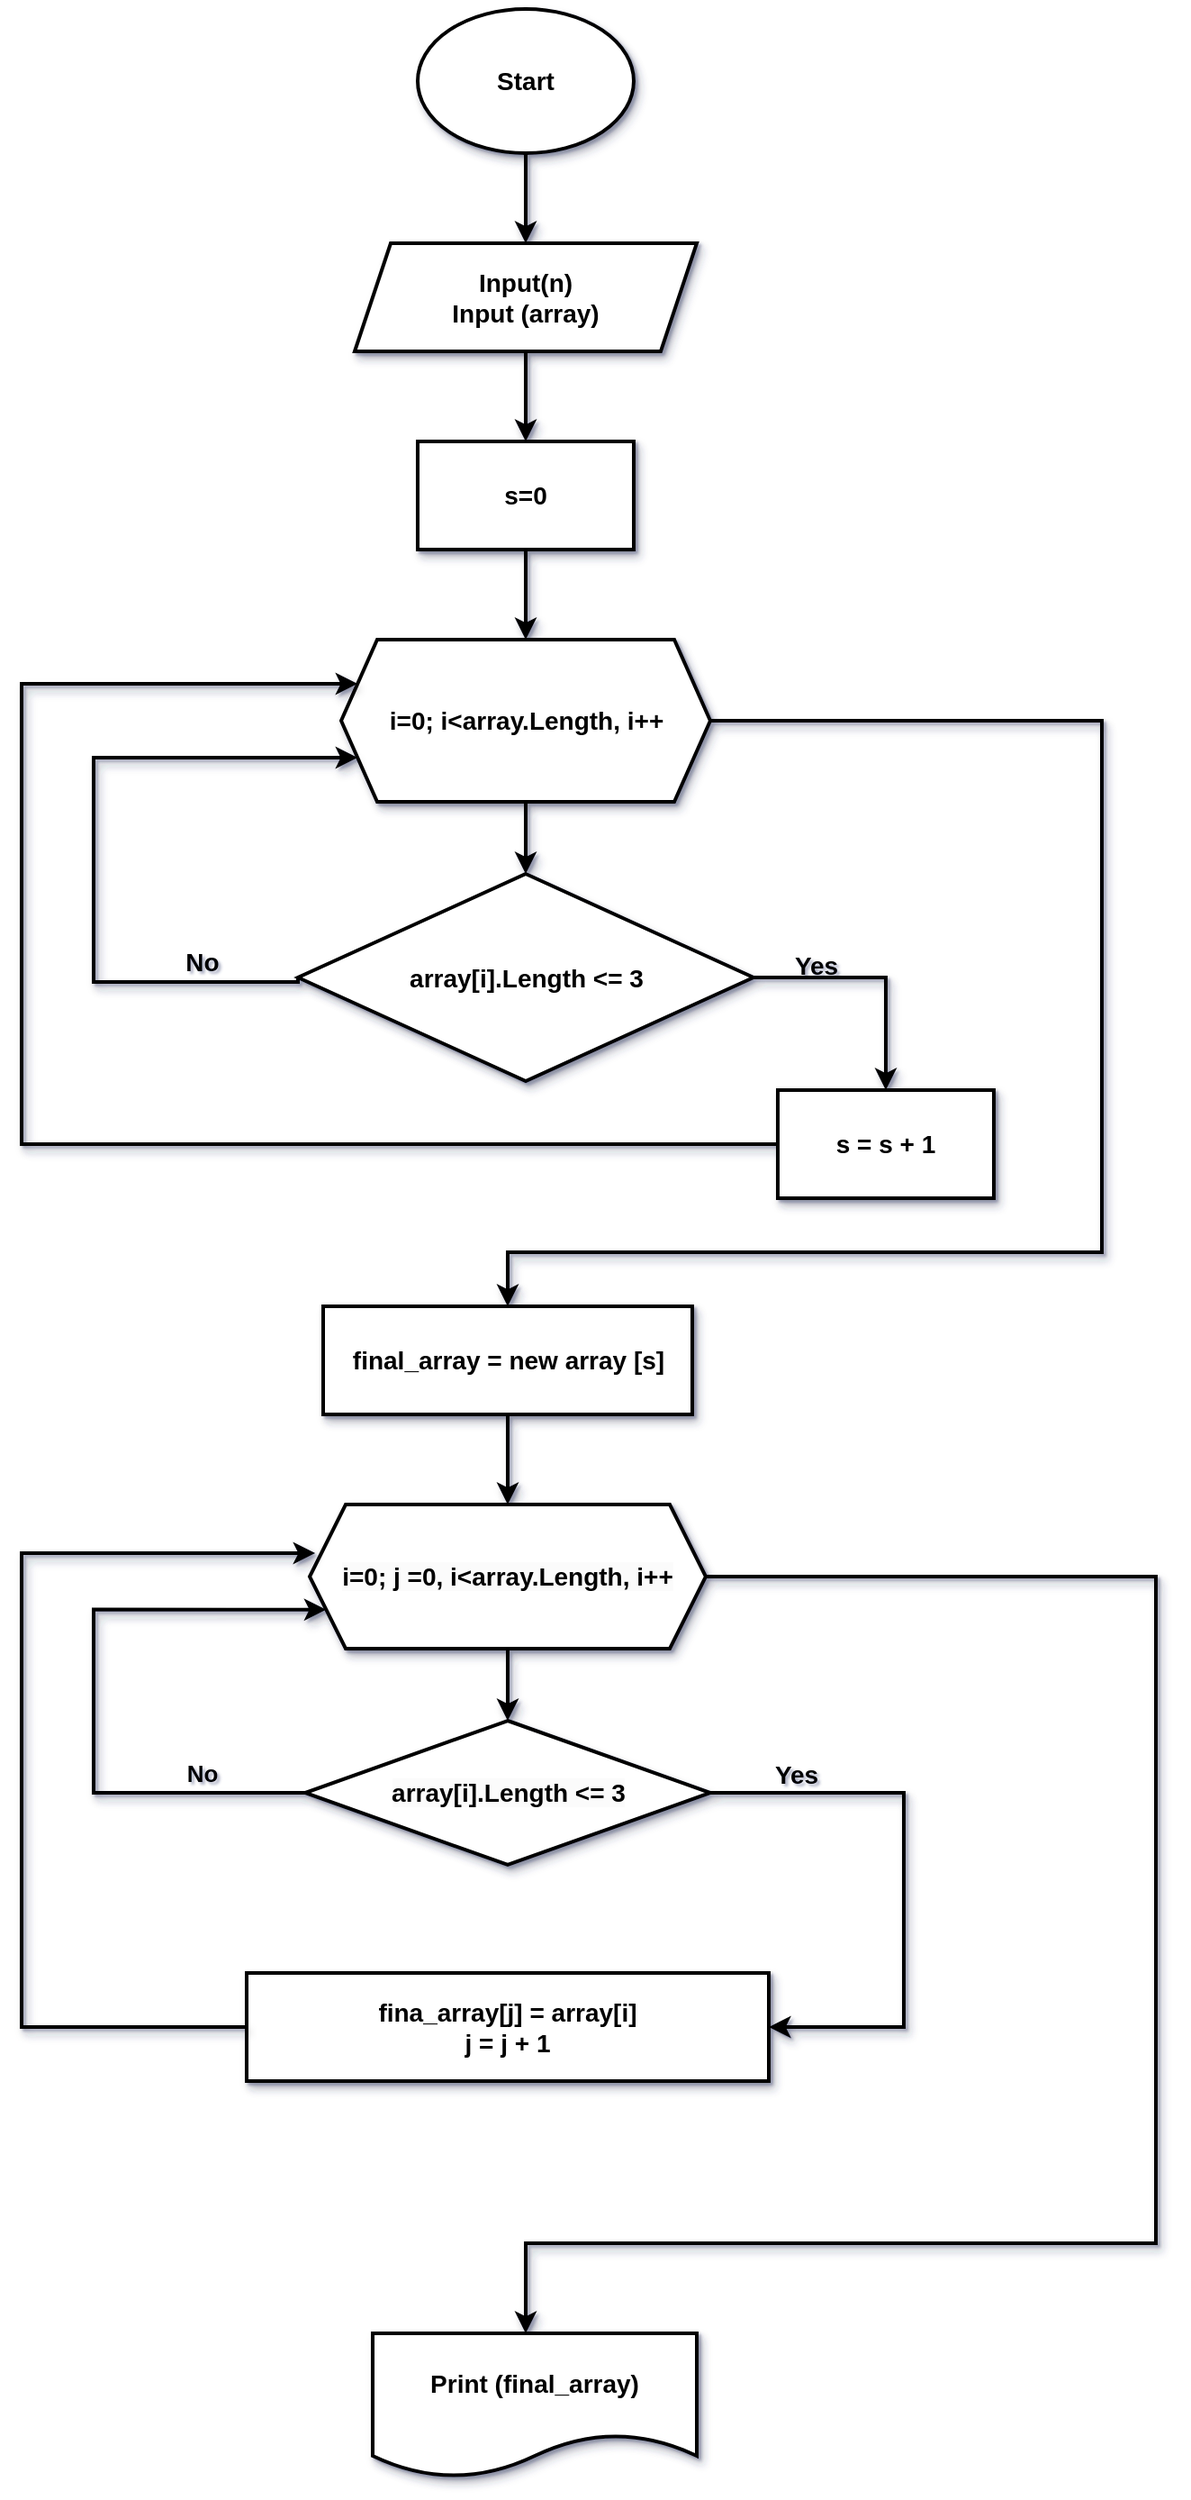 <mxfile version="24.2.5" type="github">
  <diagram id="C5RBs43oDa-KdzZeNtuy" name="Page-1">
    <mxGraphModel dx="1380" dy="749" grid="1" gridSize="10" guides="1" tooltips="1" connect="1" arrows="1" fold="1" page="1" pageScale="1" pageWidth="827" pageHeight="1169" background="none" math="0" shadow="1">
      <root>
        <mxCell id="WIyWlLk6GJQsqaUBKTNV-0" />
        <mxCell id="WIyWlLk6GJQsqaUBKTNV-1" parent="WIyWlLk6GJQsqaUBKTNV-0" />
        <mxCell id="L28LVKQezSPmxj77LQ7G-22" value="&lt;blockquote style=&quot;margin: 0 0 0 40px; border: none; padding: 0px;&quot;&gt;&lt;/blockquote&gt;&lt;div style=&quot;line-height: 140%; font-size: 13px;&quot;&gt;&lt;font style=&quot;font-size: 13px;&quot;&gt;&lt;br&gt;&lt;/font&gt;&lt;/div&gt;&lt;span style=&quot;orphans: 2; text-indent: 0px; widows: 2; text-decoration-thickness: initial; text-decoration-style: initial; text-decoration-color: initial; float: none; display: inline !important; font-size: 13px;&quot;&gt;&lt;div style=&quot;line-height: 140%;&quot;&gt;&lt;font style=&quot;font-size: 13px;&quot;&gt;No&lt;/font&gt;&lt;/div&gt;&lt;/span&gt;" style="edgeStyle=orthogonalEdgeStyle;rounded=0;orthogonalLoop=1;jettySize=auto;html=1;entryX=0;entryY=0.75;entryDx=0;entryDy=0;strokeWidth=2;shadow=1;horizontal=1;verticalAlign=middle;fontSize=14;fontStyle=1;labelBackgroundColor=none;" parent="WIyWlLk6GJQsqaUBKTNV-1" source="L28LVKQezSPmxj77LQ7G-20" target="L28LVKQezSPmxj77LQ7G-18" edge="1">
          <mxGeometry x="-0.67" y="-20" relative="1" as="geometry">
            <Array as="points">
              <mxPoint x="160" y="1030" />
              <mxPoint x="160" y="928" />
            </Array>
            <mxPoint as="offset" />
          </mxGeometry>
        </mxCell>
        <mxCell id="L28LVKQezSPmxj77LQ7G-15" style="edgeStyle=orthogonalEdgeStyle;rounded=0;orthogonalLoop=1;jettySize=auto;html=1;strokeWidth=2;fontSize=14;fontStyle=1;labelBorderColor=none;fontFamily=Helvetica;shadow=1;" parent="WIyWlLk6GJQsqaUBKTNV-1" source="L28LVKQezSPmxj77LQ7G-0" target="L28LVKQezSPmxj77LQ7G-1" edge="1">
          <mxGeometry relative="1" as="geometry" />
        </mxCell>
        <mxCell id="L28LVKQezSPmxj77LQ7G-0" value="Start" style="ellipse;whiteSpace=wrap;html=1;strokeWidth=2;fontSize=14;fontStyle=1;labelBorderColor=none;fontFamily=Helvetica;shadow=1;" parent="WIyWlLk6GJQsqaUBKTNV-1" vertex="1">
          <mxGeometry x="340" y="40" width="120" height="80" as="geometry" />
        </mxCell>
        <mxCell id="L28LVKQezSPmxj77LQ7G-16" style="edgeStyle=orthogonalEdgeStyle;rounded=0;orthogonalLoop=1;jettySize=auto;html=1;strokeWidth=2;fontSize=14;fontStyle=1;labelBorderColor=none;fontFamily=Helvetica;shadow=1;" parent="WIyWlLk6GJQsqaUBKTNV-1" source="L28LVKQezSPmxj77LQ7G-1" target="L28LVKQezSPmxj77LQ7G-4" edge="1">
          <mxGeometry relative="1" as="geometry" />
        </mxCell>
        <mxCell id="L28LVKQezSPmxj77LQ7G-1" value="Input(n)&lt;div style=&quot;font-size: 14px;&quot;&gt;Input (array)&lt;/div&gt;" style="shape=parallelogram;perimeter=parallelogramPerimeter;whiteSpace=wrap;html=1;fixedSize=1;strokeWidth=2;fontSize=14;fontStyle=1;labelBorderColor=none;fontFamily=Helvetica;shadow=1;" parent="WIyWlLk6GJQsqaUBKTNV-1" vertex="1">
          <mxGeometry x="305" y="170" width="190" height="60" as="geometry" />
        </mxCell>
        <mxCell id="L28LVKQezSPmxj77LQ7G-17" style="edgeStyle=orthogonalEdgeStyle;rounded=0;orthogonalLoop=1;jettySize=auto;html=1;strokeWidth=2;fontSize=14;fontStyle=1;labelBorderColor=none;fontFamily=Helvetica;shadow=1;" parent="WIyWlLk6GJQsqaUBKTNV-1" source="L28LVKQezSPmxj77LQ7G-4" target="L28LVKQezSPmxj77LQ7G-5" edge="1">
          <mxGeometry relative="1" as="geometry" />
        </mxCell>
        <mxCell id="L28LVKQezSPmxj77LQ7G-4" value="s=0" style="rounded=0;whiteSpace=wrap;html=1;strokeWidth=2;fontSize=14;fontStyle=1;labelBorderColor=none;fontFamily=Helvetica;shadow=1;" parent="WIyWlLk6GJQsqaUBKTNV-1" vertex="1">
          <mxGeometry x="340" y="280" width="120" height="60" as="geometry" />
        </mxCell>
        <mxCell id="L28LVKQezSPmxj77LQ7G-9" value="" style="edgeStyle=orthogonalEdgeStyle;rounded=0;orthogonalLoop=1;jettySize=auto;html=1;entryX=0.5;entryY=0;entryDx=0;entryDy=0;strokeWidth=2;fontSize=14;fontStyle=1;labelBorderColor=none;fontFamily=Helvetica;shadow=1;" parent="WIyWlLk6GJQsqaUBKTNV-1" source="L28LVKQezSPmxj77LQ7G-5" target="L28LVKQezSPmxj77LQ7G-7" edge="1">
          <mxGeometry y="30" relative="1" as="geometry">
            <Array as="points">
              <mxPoint x="400" y="500" />
              <mxPoint x="400" y="500" />
            </Array>
            <mxPoint as="offset" />
          </mxGeometry>
        </mxCell>
        <mxCell id="L28LVKQezSPmxj77LQ7G-13" value="" style="edgeStyle=orthogonalEdgeStyle;rounded=0;orthogonalLoop=1;jettySize=auto;html=1;strokeWidth=2;shadow=1;fontSize=14;fontStyle=1" parent="WIyWlLk6GJQsqaUBKTNV-1" source="L28LVKQezSPmxj77LQ7G-5" target="L28LVKQezSPmxj77LQ7G-14" edge="1">
          <mxGeometry x="-0.754" relative="1" as="geometry">
            <mxPoint x="520" y="880" as="targetPoint" />
            <Array as="points">
              <mxPoint x="720" y="435" />
              <mxPoint x="720" y="730" />
              <mxPoint x="390" y="730" />
            </Array>
            <mxPoint x="1" as="offset" />
          </mxGeometry>
        </mxCell>
        <mxCell id="L28LVKQezSPmxj77LQ7G-5" value="i=0; i&amp;lt;array.Length, i++" style="shape=hexagon;perimeter=hexagonPerimeter2;whiteSpace=wrap;html=1;fixedSize=1;strokeWidth=2;fontSize=14;fontStyle=1;labelBorderColor=none;fontFamily=Helvetica;shadow=1;" parent="WIyWlLk6GJQsqaUBKTNV-1" vertex="1">
          <mxGeometry x="297.5" y="390" width="205" height="90" as="geometry" />
        </mxCell>
        <mxCell id="L28LVKQezSPmxj77LQ7G-8" value="&lt;div&gt;&lt;br&gt;&lt;/div&gt;&lt;div&gt;No&lt;br&gt;&lt;/div&gt;" style="edgeStyle=orthogonalEdgeStyle;rounded=0;orthogonalLoop=1;jettySize=auto;html=1;entryX=0;entryY=0.75;entryDx=0;entryDy=0;exitX=0;exitY=0.5;exitDx=0;exitDy=0;strokeWidth=2;shadow=1;fontSize=14;fontStyle=1;labelBackgroundColor=none;" parent="WIyWlLk6GJQsqaUBKTNV-1" source="L28LVKQezSPmxj77LQ7G-7" target="L28LVKQezSPmxj77LQ7G-5" edge="1">
          <mxGeometry x="-0.711" y="-20" relative="1" as="geometry">
            <Array as="points">
              <mxPoint x="274" y="580" />
              <mxPoint x="160" y="580" />
              <mxPoint x="160" y="455" />
            </Array>
            <mxPoint as="offset" />
          </mxGeometry>
        </mxCell>
        <mxCell id="L28LVKQezSPmxj77LQ7G-11" value="Yes" style="edgeStyle=orthogonalEdgeStyle;rounded=0;orthogonalLoop=1;jettySize=auto;html=1;exitX=1;exitY=0.5;exitDx=0;exitDy=0;strokeWidth=2;fontSize=14;fontStyle=1;labelBorderColor=none;fontFamily=Helvetica;shadow=1;labelBackgroundColor=none;" parent="WIyWlLk6GJQsqaUBKTNV-1" source="L28LVKQezSPmxj77LQ7G-7" target="L28LVKQezSPmxj77LQ7G-10" edge="1">
          <mxGeometry x="-0.507" y="8" relative="1" as="geometry">
            <mxPoint x="1" y="1" as="offset" />
          </mxGeometry>
        </mxCell>
        <mxCell id="L28LVKQezSPmxj77LQ7G-7" value="array[i].Length &amp;lt;= 3" style="rhombus;whiteSpace=wrap;html=1;strokeWidth=2;fontSize=14;fontStyle=1;labelBorderColor=none;fontFamily=Helvetica;shadow=1;" parent="WIyWlLk6GJQsqaUBKTNV-1" vertex="1">
          <mxGeometry x="273.5" y="520" width="253" height="115" as="geometry" />
        </mxCell>
        <mxCell id="L28LVKQezSPmxj77LQ7G-12" style="edgeStyle=orthogonalEdgeStyle;rounded=0;orthogonalLoop=1;jettySize=auto;html=1;exitX=0;exitY=0.5;exitDx=0;exitDy=0;entryX=0;entryY=0.25;entryDx=0;entryDy=0;strokeWidth=2;shadow=1;" parent="WIyWlLk6GJQsqaUBKTNV-1" source="L28LVKQezSPmxj77LQ7G-10" target="L28LVKQezSPmxj77LQ7G-5" edge="1">
          <mxGeometry relative="1" as="geometry">
            <mxPoint x="100" y="450" as="targetPoint" />
            <mxPoint x="130" y="792.5" as="sourcePoint" />
            <Array as="points">
              <mxPoint x="120" y="670" />
              <mxPoint x="120" y="415" />
            </Array>
          </mxGeometry>
        </mxCell>
        <mxCell id="L28LVKQezSPmxj77LQ7G-10" value="s = s + 1" style="whiteSpace=wrap;html=1;fontSize=14;fontStyle=1;strokeWidth=2;shadow=1;" parent="WIyWlLk6GJQsqaUBKTNV-1" vertex="1">
          <mxGeometry x="540" y="640" width="120" height="60" as="geometry" />
        </mxCell>
        <mxCell id="L28LVKQezSPmxj77LQ7G-19" style="edgeStyle=orthogonalEdgeStyle;rounded=0;orthogonalLoop=1;jettySize=auto;html=1;entryX=0.5;entryY=0;entryDx=0;entryDy=0;strokeWidth=2;fontSize=14;fontStyle=1;labelBorderColor=none;fontFamily=Helvetica;shadow=1;" parent="WIyWlLk6GJQsqaUBKTNV-1" source="L28LVKQezSPmxj77LQ7G-14" target="L28LVKQezSPmxj77LQ7G-18" edge="1">
          <mxGeometry relative="1" as="geometry" />
        </mxCell>
        <mxCell id="L28LVKQezSPmxj77LQ7G-14" value="final_array = new array [s]" style="rounded=0;whiteSpace=wrap;html=1;strokeWidth=2;fontSize=14;fontStyle=1;labelBorderColor=none;fontFamily=Helvetica;shadow=1;" parent="WIyWlLk6GJQsqaUBKTNV-1" vertex="1">
          <mxGeometry x="287.5" y="760" width="205" height="60" as="geometry" />
        </mxCell>
        <mxCell id="L28LVKQezSPmxj77LQ7G-21" value="&lt;div&gt;&lt;br&gt;&lt;/div&gt;" style="edgeStyle=orthogonalEdgeStyle;rounded=0;orthogonalLoop=1;jettySize=auto;html=1;entryX=0.5;entryY=0;entryDx=0;entryDy=0;strokeWidth=2;fontSize=14;fontStyle=1;labelBorderColor=none;fontFamily=Helvetica;shadow=1;" parent="WIyWlLk6GJQsqaUBKTNV-1" source="L28LVKQezSPmxj77LQ7G-18" target="L28LVKQezSPmxj77LQ7G-20" edge="1">
          <mxGeometry x="0.5" y="20" relative="1" as="geometry">
            <mxPoint as="offset" />
          </mxGeometry>
        </mxCell>
        <mxCell id="L28LVKQezSPmxj77LQ7G-26" value="" style="edgeStyle=orthogonalEdgeStyle;rounded=0;orthogonalLoop=1;jettySize=auto;html=1;strokeWidth=2;shadow=1;fontSize=14;fontStyle=1" parent="WIyWlLk6GJQsqaUBKTNV-1" source="L28LVKQezSPmxj77LQ7G-18" target="L28LVKQezSPmxj77LQ7G-27" edge="1">
          <mxGeometry x="-0.745" relative="1" as="geometry">
            <mxPoint x="740" y="1240" as="targetPoint" />
            <Array as="points">
              <mxPoint x="750" y="910" />
              <mxPoint x="750" y="1280" />
              <mxPoint x="400" y="1280" />
            </Array>
            <mxPoint as="offset" />
          </mxGeometry>
        </mxCell>
        <mxCell id="L28LVKQezSPmxj77LQ7G-18" value="&lt;br style=&quot;font-size: 14px;&quot;&gt;&lt;span style=&quot;color: rgb(0, 0, 0); font-size: 14px; font-style: normal; font-variant-ligatures: normal; font-variant-caps: normal; letter-spacing: normal; orphans: 2; text-align: center; text-indent: 0px; text-transform: none; widows: 2; word-spacing: 0px; -webkit-text-stroke-width: 0px; white-space: normal; background-color: rgb(251, 251, 251); text-decoration-thickness: initial; text-decoration-style: initial; text-decoration-color: initial; float: none; display: inline !important;&quot;&gt;i=0; j =0, i&amp;lt;array.Length, i++&lt;/span&gt;&lt;div style=&quot;font-size: 14px;&quot;&gt;&lt;br style=&quot;font-size: 14px;&quot;&gt;&lt;/div&gt;" style="shape=hexagon;perimeter=hexagonPerimeter2;whiteSpace=wrap;html=1;fixedSize=1;strokeWidth=2;fontSize=14;fontStyle=1;labelBorderColor=none;fontFamily=Helvetica;shadow=1;" parent="WIyWlLk6GJQsqaUBKTNV-1" vertex="1">
          <mxGeometry x="280" y="870" width="220" height="80" as="geometry" />
        </mxCell>
        <mxCell id="L28LVKQezSPmxj77LQ7G-23" value="&lt;br&gt;&lt;span style=&quot;color: rgb(0, 0, 0); font-family: Helvetica; font-size: 14px; font-style: normal; font-variant-ligatures: normal; font-variant-caps: normal; font-weight: 700; letter-spacing: normal; orphans: 2; text-align: center; text-indent: 0px; text-transform: none; widows: 2; word-spacing: 0px; -webkit-text-stroke-width: 0px; white-space: nowrap; text-decoration-thickness: initial; text-decoration-style: initial; text-decoration-color: initial; float: none; display: inline !important;&quot;&gt;Yes&lt;/span&gt;&lt;div&gt;&lt;br&gt;&lt;/div&gt;" style="edgeStyle=orthogonalEdgeStyle;rounded=0;orthogonalLoop=1;jettySize=auto;html=1;strokeWidth=2;fontSize=14;fontStyle=1;labelBorderColor=none;fontFamily=Helvetica;shadow=1;horizontal=1;labelBackgroundColor=none;" parent="WIyWlLk6GJQsqaUBKTNV-1" source="L28LVKQezSPmxj77LQ7G-20" target="L28LVKQezSPmxj77LQ7G-24" edge="1">
          <mxGeometry x="-0.696" y="10" relative="1" as="geometry">
            <mxPoint x="610" y="1150" as="targetPoint" />
            <Array as="points">
              <mxPoint x="610" y="1030" />
              <mxPoint x="610" y="1160" />
            </Array>
            <mxPoint as="offset" />
          </mxGeometry>
        </mxCell>
        <mxCell id="L28LVKQezSPmxj77LQ7G-20" value="&lt;span style=&quot;color: rgb(0, 0, 0); font-size: 14px; font-style: normal; font-variant-ligatures: normal; font-variant-caps: normal; letter-spacing: normal; orphans: 2; text-align: center; text-indent: 0px; text-transform: none; widows: 2; word-spacing: 0px; -webkit-text-stroke-width: 0px; white-space: normal; background-color: rgb(251, 251, 251); text-decoration-thickness: initial; text-decoration-style: initial; text-decoration-color: initial; float: none; display: inline !important;&quot;&gt;array[i].Length &amp;lt;= 3&lt;/span&gt;" style="rhombus;whiteSpace=wrap;html=1;strokeWidth=2;fontSize=14;fontStyle=1;labelBorderColor=none;fontFamily=Helvetica;shadow=1;" parent="WIyWlLk6GJQsqaUBKTNV-1" vertex="1">
          <mxGeometry x="277.5" y="990" width="225" height="80" as="geometry" />
        </mxCell>
        <mxCell id="L28LVKQezSPmxj77LQ7G-24" value="fina_array[j] = array[i]&lt;div style=&quot;font-size: 14px;&quot;&gt;j = j + 1&lt;/div&gt;" style="rounded=0;whiteSpace=wrap;html=1;strokeWidth=2;fontSize=14;fontStyle=1;labelBorderColor=none;fontFamily=Helvetica;shadow=1;" parent="WIyWlLk6GJQsqaUBKTNV-1" vertex="1">
          <mxGeometry x="245" y="1130" width="290" height="60" as="geometry" />
        </mxCell>
        <mxCell id="L28LVKQezSPmxj77LQ7G-25" style="edgeStyle=orthogonalEdgeStyle;rounded=0;orthogonalLoop=1;jettySize=auto;html=1;entryX=0.014;entryY=0.338;entryDx=0;entryDy=0;entryPerimeter=0;exitX=0;exitY=0.5;exitDx=0;exitDy=0;strokeWidth=2;shadow=1;" parent="WIyWlLk6GJQsqaUBKTNV-1" source="L28LVKQezSPmxj77LQ7G-24" target="L28LVKQezSPmxj77LQ7G-18" edge="1">
          <mxGeometry relative="1" as="geometry">
            <Array as="points">
              <mxPoint x="120" y="1160" />
              <mxPoint x="120" y="897" />
            </Array>
          </mxGeometry>
        </mxCell>
        <mxCell id="L28LVKQezSPmxj77LQ7G-27" value="Print (final_array)" style="shape=document;whiteSpace=wrap;html=1;boundedLbl=1;strokeWidth=2;fontSize=14;fontStyle=1;labelBorderColor=none;fontFamily=Helvetica;shadow=1;" parent="WIyWlLk6GJQsqaUBKTNV-1" vertex="1">
          <mxGeometry x="315" y="1330" width="180" height="80" as="geometry" />
        </mxCell>
      </root>
    </mxGraphModel>
  </diagram>
</mxfile>
